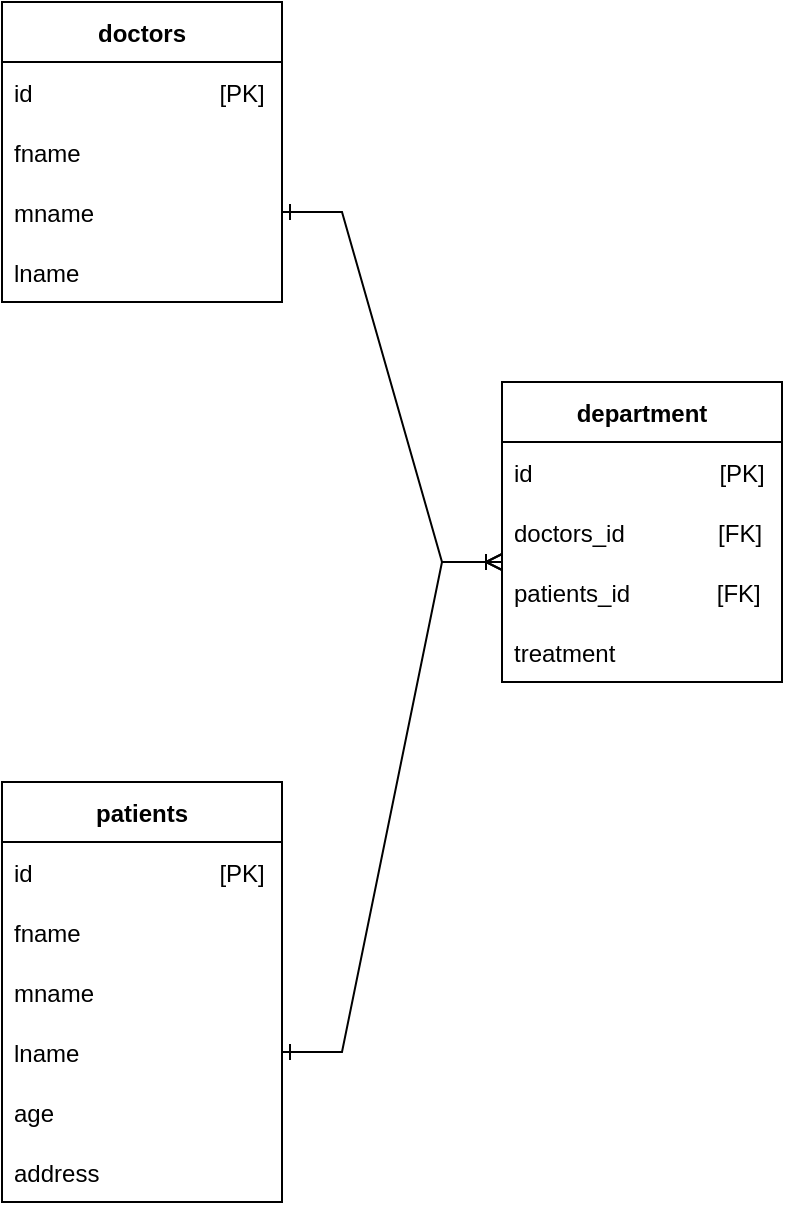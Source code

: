 <mxfile version="17.4.6" type="github">
  <diagram id="R2lEEEUBdFMjLlhIrx00" name="Page-1">
    <mxGraphModel dx="903" dy="476" grid="1" gridSize="10" guides="1" tooltips="1" connect="1" arrows="1" fold="1" page="1" pageScale="1" pageWidth="850" pageHeight="1100" math="0" shadow="0" extFonts="Permanent Marker^https://fonts.googleapis.com/css?family=Permanent+Marker">
      <root>
        <mxCell id="0" />
        <mxCell id="1" parent="0" />
        <mxCell id="Qow_gLhtkOgx9pcAF4QO-70" value="doctors" style="swimlane;fontStyle=1;childLayout=stackLayout;horizontal=1;startSize=30;horizontalStack=0;resizeParent=1;resizeParentMax=0;resizeLast=0;collapsible=1;marginBottom=0;" vertex="1" parent="1">
          <mxGeometry x="60" y="30" width="140" height="150" as="geometry" />
        </mxCell>
        <mxCell id="Qow_gLhtkOgx9pcAF4QO-71" value="id                            [PK]" style="text;strokeColor=none;fillColor=none;align=left;verticalAlign=middle;spacingLeft=4;spacingRight=4;overflow=hidden;points=[[0,0.5],[1,0.5]];portConstraint=eastwest;rotatable=0;" vertex="1" parent="Qow_gLhtkOgx9pcAF4QO-70">
          <mxGeometry y="30" width="140" height="30" as="geometry" />
        </mxCell>
        <mxCell id="Qow_gLhtkOgx9pcAF4QO-72" value="fname" style="text;strokeColor=none;fillColor=none;align=left;verticalAlign=middle;spacingLeft=4;spacingRight=4;overflow=hidden;points=[[0,0.5],[1,0.5]];portConstraint=eastwest;rotatable=0;" vertex="1" parent="Qow_gLhtkOgx9pcAF4QO-70">
          <mxGeometry y="60" width="140" height="30" as="geometry" />
        </mxCell>
        <mxCell id="Qow_gLhtkOgx9pcAF4QO-73" value="mname" style="text;strokeColor=none;fillColor=none;align=left;verticalAlign=middle;spacingLeft=4;spacingRight=4;overflow=hidden;points=[[0,0.5],[1,0.5]];portConstraint=eastwest;rotatable=0;" vertex="1" parent="Qow_gLhtkOgx9pcAF4QO-70">
          <mxGeometry y="90" width="140" height="30" as="geometry" />
        </mxCell>
        <mxCell id="Qow_gLhtkOgx9pcAF4QO-76" value="lname" style="text;strokeColor=none;fillColor=none;align=left;verticalAlign=middle;spacingLeft=4;spacingRight=4;overflow=hidden;points=[[0,0.5],[1,0.5]];portConstraint=eastwest;rotatable=0;" vertex="1" parent="Qow_gLhtkOgx9pcAF4QO-70">
          <mxGeometry y="120" width="140" height="30" as="geometry" />
        </mxCell>
        <mxCell id="Qow_gLhtkOgx9pcAF4QO-81" value="patients" style="swimlane;fontStyle=1;childLayout=stackLayout;horizontal=1;startSize=30;horizontalStack=0;resizeParent=1;resizeParentMax=0;resizeLast=0;collapsible=1;marginBottom=0;" vertex="1" parent="1">
          <mxGeometry x="60" y="420" width="140" height="210" as="geometry" />
        </mxCell>
        <mxCell id="Qow_gLhtkOgx9pcAF4QO-82" value="id                            [PK]" style="text;strokeColor=none;fillColor=none;align=left;verticalAlign=middle;spacingLeft=4;spacingRight=4;overflow=hidden;points=[[0,0.5],[1,0.5]];portConstraint=eastwest;rotatable=0;" vertex="1" parent="Qow_gLhtkOgx9pcAF4QO-81">
          <mxGeometry y="30" width="140" height="30" as="geometry" />
        </mxCell>
        <mxCell id="Qow_gLhtkOgx9pcAF4QO-83" value="fname" style="text;strokeColor=none;fillColor=none;align=left;verticalAlign=middle;spacingLeft=4;spacingRight=4;overflow=hidden;points=[[0,0.5],[1,0.5]];portConstraint=eastwest;rotatable=0;" vertex="1" parent="Qow_gLhtkOgx9pcAF4QO-81">
          <mxGeometry y="60" width="140" height="30" as="geometry" />
        </mxCell>
        <mxCell id="Qow_gLhtkOgx9pcAF4QO-84" value="mname" style="text;strokeColor=none;fillColor=none;align=left;verticalAlign=middle;spacingLeft=4;spacingRight=4;overflow=hidden;points=[[0,0.5],[1,0.5]];portConstraint=eastwest;rotatable=0;" vertex="1" parent="Qow_gLhtkOgx9pcAF4QO-81">
          <mxGeometry y="90" width="140" height="30" as="geometry" />
        </mxCell>
        <mxCell id="Qow_gLhtkOgx9pcAF4QO-85" value="lname" style="text;strokeColor=none;fillColor=none;align=left;verticalAlign=middle;spacingLeft=4;spacingRight=4;overflow=hidden;points=[[0,0.5],[1,0.5]];portConstraint=eastwest;rotatable=0;" vertex="1" parent="Qow_gLhtkOgx9pcAF4QO-81">
          <mxGeometry y="120" width="140" height="30" as="geometry" />
        </mxCell>
        <mxCell id="Qow_gLhtkOgx9pcAF4QO-86" value="age" style="text;strokeColor=none;fillColor=none;align=left;verticalAlign=middle;spacingLeft=4;spacingRight=4;overflow=hidden;points=[[0,0.5],[1,0.5]];portConstraint=eastwest;rotatable=0;" vertex="1" parent="Qow_gLhtkOgx9pcAF4QO-81">
          <mxGeometry y="150" width="140" height="30" as="geometry" />
        </mxCell>
        <mxCell id="Qow_gLhtkOgx9pcAF4QO-88" value="address" style="text;strokeColor=none;fillColor=none;align=left;verticalAlign=middle;spacingLeft=4;spacingRight=4;overflow=hidden;points=[[0,0.5],[1,0.5]];portConstraint=eastwest;rotatable=0;" vertex="1" parent="Qow_gLhtkOgx9pcAF4QO-81">
          <mxGeometry y="180" width="140" height="30" as="geometry" />
        </mxCell>
        <mxCell id="Qow_gLhtkOgx9pcAF4QO-124" value="department" style="swimlane;fontStyle=1;childLayout=stackLayout;horizontal=1;startSize=30;horizontalStack=0;resizeParent=1;resizeParentMax=0;resizeLast=0;collapsible=1;marginBottom=0;" vertex="1" parent="1">
          <mxGeometry x="310" y="220" width="140" height="150" as="geometry" />
        </mxCell>
        <mxCell id="Qow_gLhtkOgx9pcAF4QO-125" value="id                            [PK]" style="text;strokeColor=none;fillColor=none;align=left;verticalAlign=middle;spacingLeft=4;spacingRight=4;overflow=hidden;points=[[0,0.5],[1,0.5]];portConstraint=eastwest;rotatable=0;" vertex="1" parent="Qow_gLhtkOgx9pcAF4QO-124">
          <mxGeometry y="30" width="140" height="30" as="geometry" />
        </mxCell>
        <mxCell id="Qow_gLhtkOgx9pcAF4QO-126" value="doctors_id              [FK]" style="text;strokeColor=none;fillColor=none;align=left;verticalAlign=middle;spacingLeft=4;spacingRight=4;overflow=hidden;points=[[0,0.5],[1,0.5]];portConstraint=eastwest;rotatable=0;" vertex="1" parent="Qow_gLhtkOgx9pcAF4QO-124">
          <mxGeometry y="60" width="140" height="30" as="geometry" />
        </mxCell>
        <mxCell id="Qow_gLhtkOgx9pcAF4QO-127" value="patients_id             [FK]" style="text;strokeColor=none;fillColor=none;align=left;verticalAlign=middle;spacingLeft=4;spacingRight=4;overflow=hidden;points=[[0,0.5],[1,0.5]];portConstraint=eastwest;rotatable=0;" vertex="1" parent="Qow_gLhtkOgx9pcAF4QO-124">
          <mxGeometry y="90" width="140" height="30" as="geometry" />
        </mxCell>
        <mxCell id="Qow_gLhtkOgx9pcAF4QO-128" value="treatment" style="text;strokeColor=none;fillColor=none;align=left;verticalAlign=middle;spacingLeft=4;spacingRight=4;overflow=hidden;points=[[0,0.5],[1,0.5]];portConstraint=eastwest;rotatable=0;" vertex="1" parent="Qow_gLhtkOgx9pcAF4QO-124">
          <mxGeometry y="120" width="140" height="30" as="geometry" />
        </mxCell>
        <mxCell id="Qow_gLhtkOgx9pcAF4QO-129" value="" style="edgeStyle=entityRelationEdgeStyle;fontSize=12;html=1;endArrow=ERoneToMany;rounded=0;exitX=1;exitY=0.5;exitDx=0;exitDy=0;startArrow=ERone;startFill=0;" edge="1" parent="1" source="Qow_gLhtkOgx9pcAF4QO-85">
          <mxGeometry width="100" height="100" relative="1" as="geometry">
            <mxPoint x="210" y="410" as="sourcePoint" />
            <mxPoint x="310" y="310" as="targetPoint" />
          </mxGeometry>
        </mxCell>
        <mxCell id="Qow_gLhtkOgx9pcAF4QO-130" value="" style="edgeStyle=entityRelationEdgeStyle;fontSize=12;html=1;endArrow=ERoneToMany;rounded=0;exitX=1;exitY=0.5;exitDx=0;exitDy=0;startArrow=ERone;startFill=0;" edge="1" parent="1" source="Qow_gLhtkOgx9pcAF4QO-73">
          <mxGeometry width="100" height="100" relative="1" as="geometry">
            <mxPoint x="290" y="180" as="sourcePoint" />
            <mxPoint x="310" y="310" as="targetPoint" />
          </mxGeometry>
        </mxCell>
      </root>
    </mxGraphModel>
  </diagram>
</mxfile>
